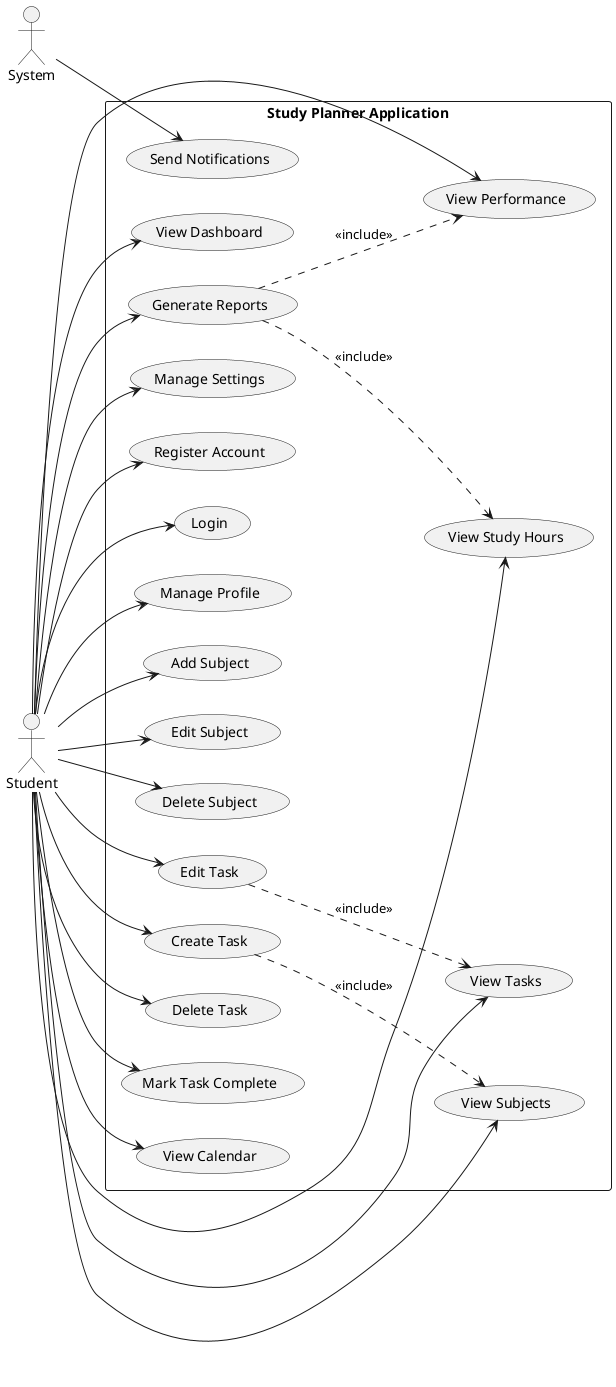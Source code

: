 @startuml
left to right direction
skinparam packageStyle rectangle

actor "Student" as student
actor "System" as system

rectangle "Study Planner Application" {
  usecase "Register Account" as UC1
  usecase "Login" as UC2
  usecase "Manage Profile" as UC3
  usecase "Add Subject" as UC4
  usecase "Edit Subject" as UC5
  usecase "Delete Subject" as UC6
  usecase "View Subjects" as UC7
  usecase "Create Task" as UC8
  usecase "Edit Task" as UC9
  usecase "Delete Task" as UC10
  usecase "Mark Task Complete" as UC11
  usecase "View Tasks" as UC12
  usecase "View Calendar" as UC13
  usecase "View Dashboard" as UC14
  usecase "Generate Reports" as UC15
  usecase "View Study Hours" as UC16
  usecase "View Performance" as UC17
  usecase "Send Notifications" as UC18
  usecase "Manage Settings" as UC19
}

' Student interactions
student --> UC1
student --> UC2
student --> UC3
student --> UC4
student --> UC5
student --> UC6
student --> UC7
student --> UC8
student --> UC9
student --> UC10
student --> UC11
student --> UC12
student --> UC13
student --> UC14
student --> UC15
student --> UC16
student --> UC17
student --> UC19

' System interactions
system --> UC18

' Relationships
UC15 ..> UC16 : <<include>>
UC15 ..> UC17 : <<include>>
UC8 ..> UC7 : <<include>>
UC9 ..> UC12 : <<include>>

@enduml
